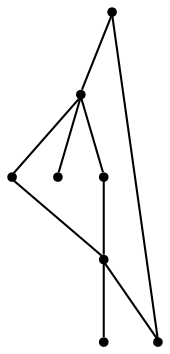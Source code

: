 graph {
  node [shape=point,comment="{\"directed\":false,\"doi\":\"10.1007/978-3-319-50106-2_25\",\"figure\":\"4 (1)\"}"]

  v0 [pos="430.05080576527115,724.406909209222"]
  v1 [pos="391.5029982494606,728.702365460148"]
  v2 [pos="333.87609804191436,815.8349325380055"]
  v3 [pos="350.52563626445726,722.9514994450744"]
  v4 [pos="333.7906828998416,640.9279129666651"]
  v5 [pos="278.04950516767894,726.0248966677973"]
  v6 [pos="250.52845785940687,696.9819740956425"]
  v7 [pos="249.2970045622693,761.15604947045"]

  v0 -- v1 [id="-1",pos="430.05080576527115,724.406909209222 430.3060655710149,721.4804312249757 428.7558117417489,724.0765873247483 421.5213256660496,725.9852338783578 420.52114344407926,726.2769103756062 419.44599047764314,726.5477937151044 418.3041332610419,726.8062138774801 412.58654888952606,728.093863554672 405.1562104873172,728.9440302798106 391.5029982494606,728.702365460148"]
  v1 -- v2 [id="-3",pos="391.5029982494606,728.702365460148 388.34104828232785,735.7242529849772 388.0701616229348,739.4914390331529 387.64510484483316,743.2336987270838 386.2490529284845,761.5238562677486 381.29408445041963,777.159484256608 374.17211807983676,789.136279533091 372.74691087397366,791.5282557260259 371.23414241694053,793.7786222482887 369.6464032154416,795.8664587668527 359.14054740285593,811.0144967446155 345.3300333167191,814.1149664043786 333.87609804191436,815.8349325380055"]
  v1 -- v4 [id="-4",pos="391.5029982494606,728.702365460148 389.12448938257484,713.0917592069909 386.15735843016415,694.0222715703428 379.86051536762926,678.1949904394064 378.6436556123533,675.148697447543 377.3017810278833,672.2732644400062 375.8598818623745,669.568691416796 365.74579429122565,650.6408770384583 350.4266767894149,640.2477318958254 333.7906828998416,640.9279129666651"]
  v7 -- v0 [id="-5",pos="249.2970045622693,761.15604947045 215.09678883005367,697.8185807568966 215.09678883005367,697.8185807568966 215.09678883005367,697.8185807568966 257.50770400074293,618.2693641538526 257.50770400074293,618.2693641538526 257.50770400074293,618.2693641538526 376.83920708333994,604.3298092434989 376.83920708333994,604.3298092434989 376.83920708333994,604.3298092434989 425.72200833338195,633.8508154748125 425.72200833338195,633.8508154748125 425.72200833338195,633.8508154748125 409.19019611765447,665.8346981158545 409.19019611765447,665.8346981158545 409.19019611765447,665.8346981158545 427.6056562366381,714.8168918362362 427.6056562366381,714.8168918362362 427.6056562366381,714.8168918362362 430.05080576527115,724.406909209222 430.05080576527115,724.406909209222 430.05080576527115,724.406909209222"]
  v1 -- v3 [id="-6",pos="391.5029982494606,728.702365460148 382.19837533850153,729.2273767964313 373.18446277615294,728.5605968203802 365.72493729022074,727.2812771238159 364.28720316607115,727.0353837262011 362.93280166331465,726.7645003867029 361.66176457616007,726.4769570859493 352.75620667756874,724.4558240000457 347.92625302869794,721.4970911862313 350.52563626445726,722.9514994450744"]
  v4 -- v5 [id="-7",pos="333.7906828998416,640.9279129666651 315.937813357888,640.4227250766468 300.50201110960154,650.7450335901244 290.37959345573427,669.6311344776851 288.93769429022547,672.3315743044005 287.5957879115466,675.1986137436711 286.3830931976299,678.2449067355346 280.09877705338147,694.0472615122261 277.20664863964544,713.1000255999803 278.04950516767894,726.0248966677973"]
  v2 -- v5 [id="-8",pos="333.87609804191436,815.8349325380055 322.0637943420686,814.3107527429502 308.0782213420094,811.1519732187928 297.3681831201958,795.9580885537581 295.7512568349735,793.8619220545663 294.20936488263476,791.6074223358088 292.7549705930483,789.2070525746078 285.4829673509072,777.1970009632522 280.3863238782114,761.5446494254987 278.86942217402793,743.254491884834 278.4235083949214,739.5039022102754 278.1234664460138,735.7367161620996 278.04950516767894,726.0248966677973"]
  v5 -- v7 [id="-9",pos="278.04950516767894,726.0248966677973 278.9611166723483,729.4398866838967 277.38584080071814,736.1659327211636 274.3728625991472,742.3751384336791 273.77277870133213,744.1003982382013 273.05184501568215,745.7631513941959 272.16418249882827,747.3717278822909 266.94668923829755,754.4519570653337 259.14962053412046,759.8693695047433 249.2970045622693,761.15604947045"]
  v5 -- v6 [id="-10",pos="278.04950516767894,726.0248966677973 279.4320206996101,724.4725475489396 277.4400181325967,718.5758114914227 274.2228575217979,713.2042457392849 273.5352441670216,711.7081557834838 272.74760623120653,710.2621092990877 271.8182933007605,708.8744362667242 266.5716288536109,702.8360269508969 259.191286844817,698.3812041812814 250.52845785940687,696.9819740956425"]
}